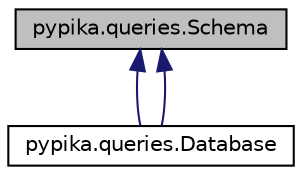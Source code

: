 digraph "pypika.queries.Schema"
{
 // LATEX_PDF_SIZE
  edge [fontname="Helvetica",fontsize="10",labelfontname="Helvetica",labelfontsize="10"];
  node [fontname="Helvetica",fontsize="10",shape=record];
  Node1 [label="pypika.queries.Schema",height=0.2,width=0.4,color="black", fillcolor="grey75", style="filled", fontcolor="black",tooltip=" "];
  Node1 -> Node2 [dir="back",color="midnightblue",fontsize="10",style="solid",fontname="Helvetica"];
  Node2 [label="pypika.queries.Database",height=0.2,width=0.4,color="black", fillcolor="white", style="filled",URL="$classpypika_1_1queries_1_1Database.html",tooltip=" "];
  Node1 -> Node2 [dir="back",color="midnightblue",fontsize="10",style="solid",fontname="Helvetica"];
}
